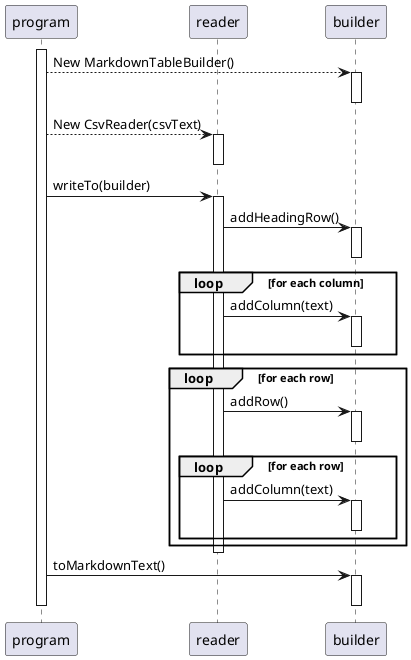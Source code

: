 @startuml MarkdownTableBuilder
participant program order 10
participant reader order 25
participant builder order 30

activate program

program --> builder : New MarkdownTableBuilder()
activate builder
deactivate builder

program --> reader : New CsvReader(csvText)
activate reader
deactivate reader

program -> reader : writeTo(builder)
activate reader


reader -> builder : addHeadingRow()
activate builder
deactivate builder
loop for each column

    reader -> builder : addColumn(text)
    activate builder
    deactivate builder
end
loop for each row
    
    reader -> builder : addRow()
    activate builder
    deactivate builder
    loop for each row
        
        reader -> builder : addColumn(text)
        activate builder
        deactivate builder
    end
end
deactivate reader

program -> builder : toMarkdownText()
activate builder
deactivate builder
deactivate program
@enduml